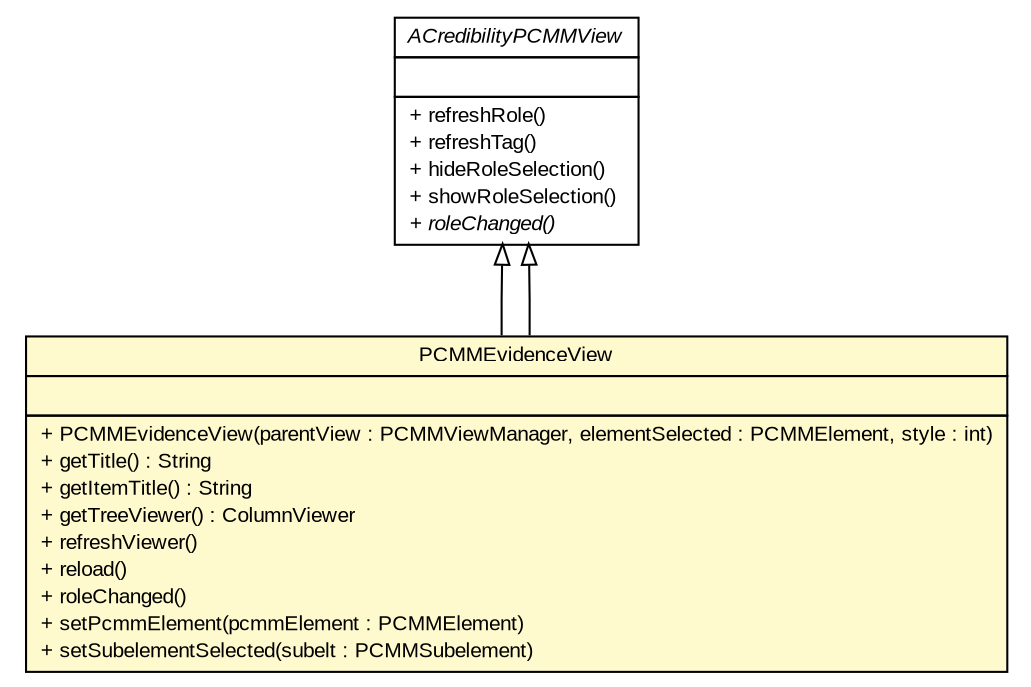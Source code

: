 #!/usr/local/bin/dot
#
# Class diagram 
# Generated by UMLGraph version R5_6-24-gf6e263 (http://www.umlgraph.org/)
#

digraph G {
	edge [fontname="arial",fontsize=10,labelfontname="arial",labelfontsize=10];
	node [fontname="arial",fontsize=10,shape=plaintext];
	nodesep=0.25;
	ranksep=0.5;
	// gov.sandia.cf.parts.ui.pcmm.ACredibilityPCMMView
	c268964 [label=<<table title="gov.sandia.cf.parts.ui.pcmm.ACredibilityPCMMView" border="0" cellborder="1" cellspacing="0" cellpadding="2" port="p" href="./ACredibilityPCMMView.html">
		<tr><td><table border="0" cellspacing="0" cellpadding="1">
<tr><td align="center" balign="center"><font face="arial italic"> ACredibilityPCMMView </font></td></tr>
		</table></td></tr>
		<tr><td><table border="0" cellspacing="0" cellpadding="1">
<tr><td align="left" balign="left">  </td></tr>
		</table></td></tr>
		<tr><td><table border="0" cellspacing="0" cellpadding="1">
<tr><td align="left" balign="left"> + refreshRole() </td></tr>
<tr><td align="left" balign="left"> + refreshTag() </td></tr>
<tr><td align="left" balign="left"> + hideRoleSelection() </td></tr>
<tr><td align="left" balign="left"> + showRoleSelection() </td></tr>
<tr><td align="left" balign="left"><font face="arial italic" point-size="10.0"> + roleChanged() </font></td></tr>
		</table></td></tr>
		</table>>, URL="./ACredibilityPCMMView.html", fontname="arial", fontcolor="black", fontsize=10.0];
	// gov.sandia.cf.parts.ui.pcmm.PCMMEvidenceView
	c268994 [label=<<table title="gov.sandia.cf.parts.ui.pcmm.PCMMEvidenceView" border="0" cellborder="1" cellspacing="0" cellpadding="2" port="p" bgcolor="lemonChiffon" href="./PCMMEvidenceView.html">
		<tr><td><table border="0" cellspacing="0" cellpadding="1">
<tr><td align="center" balign="center"> PCMMEvidenceView </td></tr>
		</table></td></tr>
		<tr><td><table border="0" cellspacing="0" cellpadding="1">
<tr><td align="left" balign="left">  </td></tr>
		</table></td></tr>
		<tr><td><table border="0" cellspacing="0" cellpadding="1">
<tr><td align="left" balign="left"> + PCMMEvidenceView(parentView : PCMMViewManager, elementSelected : PCMMElement, style : int) </td></tr>
<tr><td align="left" balign="left"> + getTitle() : String </td></tr>
<tr><td align="left" balign="left"> + getItemTitle() : String </td></tr>
<tr><td align="left" balign="left"> + getTreeViewer() : ColumnViewer </td></tr>
<tr><td align="left" balign="left"> + refreshViewer() </td></tr>
<tr><td align="left" balign="left"> + reload() </td></tr>
<tr><td align="left" balign="left"> + roleChanged() </td></tr>
<tr><td align="left" balign="left"> + setPcmmElement(pcmmElement : PCMMElement) </td></tr>
<tr><td align="left" balign="left"> + setSubelementSelected(subelt : PCMMSubelement) </td></tr>
		</table></td></tr>
		</table>>, URL="./PCMMEvidenceView.html", fontname="arial", fontcolor="black", fontsize=10.0];
	//gov.sandia.cf.parts.ui.pcmm.PCMMEvidenceView extends gov.sandia.cf.parts.ui.pcmm.ACredibilityPCMMView
	c268964:p -> c268994:p [dir=back,arrowtail=empty];
	//gov.sandia.cf.parts.ui.pcmm.PCMMEvidenceView extends gov.sandia.cf.parts.ui.pcmm.ACredibilityPCMMView
	c268964:p -> c268994:p [dir=back,arrowtail=empty];
}


